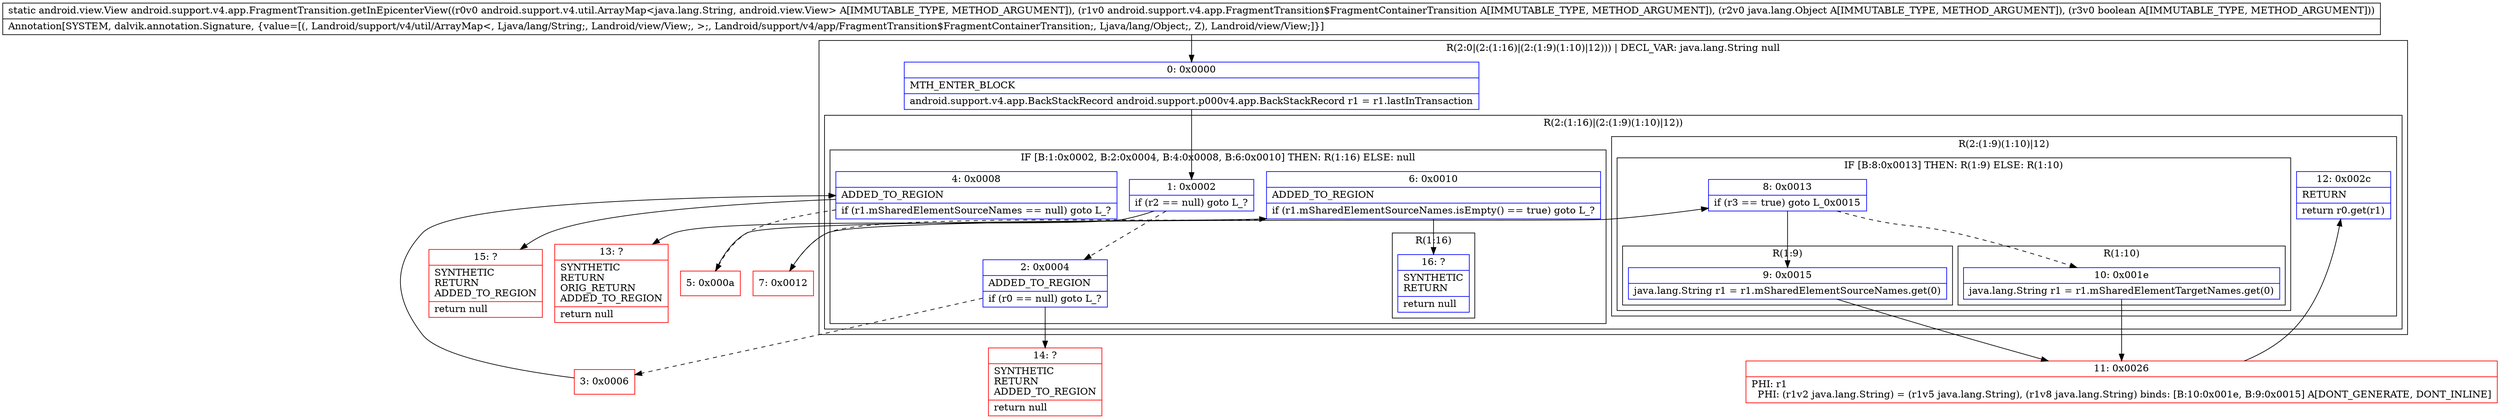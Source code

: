digraph "CFG forandroid.support.v4.app.FragmentTransition.getInEpicenterView(Landroid\/support\/v4\/util\/ArrayMap;Landroid\/support\/v4\/app\/FragmentTransition$FragmentContainerTransition;Ljava\/lang\/Object;Z)Landroid\/view\/View;" {
subgraph cluster_Region_286511699 {
label = "R(2:0|(2:(1:16)|(2:(1:9)(1:10)|12))) | DECL_VAR: java.lang.String null\l";
node [shape=record,color=blue];
Node_0 [shape=record,label="{0\:\ 0x0000|MTH_ENTER_BLOCK\l|android.support.v4.app.BackStackRecord android.support.p000v4.app.BackStackRecord r1 = r1.lastInTransaction\l}"];
subgraph cluster_Region_573187973 {
label = "R(2:(1:16)|(2:(1:9)(1:10)|12))";
node [shape=record,color=blue];
subgraph cluster_IfRegion_95973668 {
label = "IF [B:1:0x0002, B:2:0x0004, B:4:0x0008, B:6:0x0010] THEN: R(1:16) ELSE: null";
node [shape=record,color=blue];
Node_1 [shape=record,label="{1\:\ 0x0002|if (r2 == null) goto L_?\l}"];
Node_2 [shape=record,label="{2\:\ 0x0004|ADDED_TO_REGION\l|if (r0 == null) goto L_?\l}"];
Node_4 [shape=record,label="{4\:\ 0x0008|ADDED_TO_REGION\l|if (r1.mSharedElementSourceNames == null) goto L_?\l}"];
Node_6 [shape=record,label="{6\:\ 0x0010|ADDED_TO_REGION\l|if (r1.mSharedElementSourceNames.isEmpty() == true) goto L_?\l}"];
subgraph cluster_Region_463712349 {
label = "R(1:16)";
node [shape=record,color=blue];
Node_16 [shape=record,label="{16\:\ ?|SYNTHETIC\lRETURN\l|return null\l}"];
}
}
subgraph cluster_Region_1863749025 {
label = "R(2:(1:9)(1:10)|12)";
node [shape=record,color=blue];
subgraph cluster_IfRegion_297200229 {
label = "IF [B:8:0x0013] THEN: R(1:9) ELSE: R(1:10)";
node [shape=record,color=blue];
Node_8 [shape=record,label="{8\:\ 0x0013|if (r3 == true) goto L_0x0015\l}"];
subgraph cluster_Region_1759864181 {
label = "R(1:9)";
node [shape=record,color=blue];
Node_9 [shape=record,label="{9\:\ 0x0015|java.lang.String r1 = r1.mSharedElementSourceNames.get(0)\l}"];
}
subgraph cluster_Region_1869192154 {
label = "R(1:10)";
node [shape=record,color=blue];
Node_10 [shape=record,label="{10\:\ 0x001e|java.lang.String r1 = r1.mSharedElementTargetNames.get(0)\l}"];
}
}
Node_12 [shape=record,label="{12\:\ 0x002c|RETURN\l|return r0.get(r1)\l}"];
}
}
}
Node_3 [shape=record,color=red,label="{3\:\ 0x0006}"];
Node_5 [shape=record,color=red,label="{5\:\ 0x000a}"];
Node_7 [shape=record,color=red,label="{7\:\ 0x0012}"];
Node_11 [shape=record,color=red,label="{11\:\ 0x0026|PHI: r1 \l  PHI: (r1v2 java.lang.String) = (r1v5 java.lang.String), (r1v8 java.lang.String) binds: [B:10:0x001e, B:9:0x0015] A[DONT_GENERATE, DONT_INLINE]\l}"];
Node_13 [shape=record,color=red,label="{13\:\ ?|SYNTHETIC\lRETURN\lORIG_RETURN\lADDED_TO_REGION\l|return null\l}"];
Node_14 [shape=record,color=red,label="{14\:\ ?|SYNTHETIC\lRETURN\lADDED_TO_REGION\l|return null\l}"];
Node_15 [shape=record,color=red,label="{15\:\ ?|SYNTHETIC\lRETURN\lADDED_TO_REGION\l|return null\l}"];
MethodNode[shape=record,label="{static android.view.View android.support.v4.app.FragmentTransition.getInEpicenterView((r0v0 android.support.v4.util.ArrayMap\<java.lang.String, android.view.View\> A[IMMUTABLE_TYPE, METHOD_ARGUMENT]), (r1v0 android.support.v4.app.FragmentTransition$FragmentContainerTransition A[IMMUTABLE_TYPE, METHOD_ARGUMENT]), (r2v0 java.lang.Object A[IMMUTABLE_TYPE, METHOD_ARGUMENT]), (r3v0 boolean A[IMMUTABLE_TYPE, METHOD_ARGUMENT]))  | Annotation[SYSTEM, dalvik.annotation.Signature, \{value=[(, Landroid\/support\/v4\/util\/ArrayMap\<, Ljava\/lang\/String;, Landroid\/view\/View;, \>;, Landroid\/support\/v4\/app\/FragmentTransition$FragmentContainerTransition;, Ljava\/lang\/Object;, Z), Landroid\/view\/View;]\}]\l}"];
MethodNode -> Node_0;
Node_0 -> Node_1;
Node_1 -> Node_2[style=dashed];
Node_1 -> Node_13;
Node_2 -> Node_3[style=dashed];
Node_2 -> Node_14;
Node_4 -> Node_5[style=dashed];
Node_4 -> Node_15;
Node_6 -> Node_7[style=dashed];
Node_6 -> Node_16;
Node_8 -> Node_9;
Node_8 -> Node_10[style=dashed];
Node_9 -> Node_11;
Node_10 -> Node_11;
Node_3 -> Node_4;
Node_5 -> Node_6;
Node_7 -> Node_8;
Node_11 -> Node_12;
}

